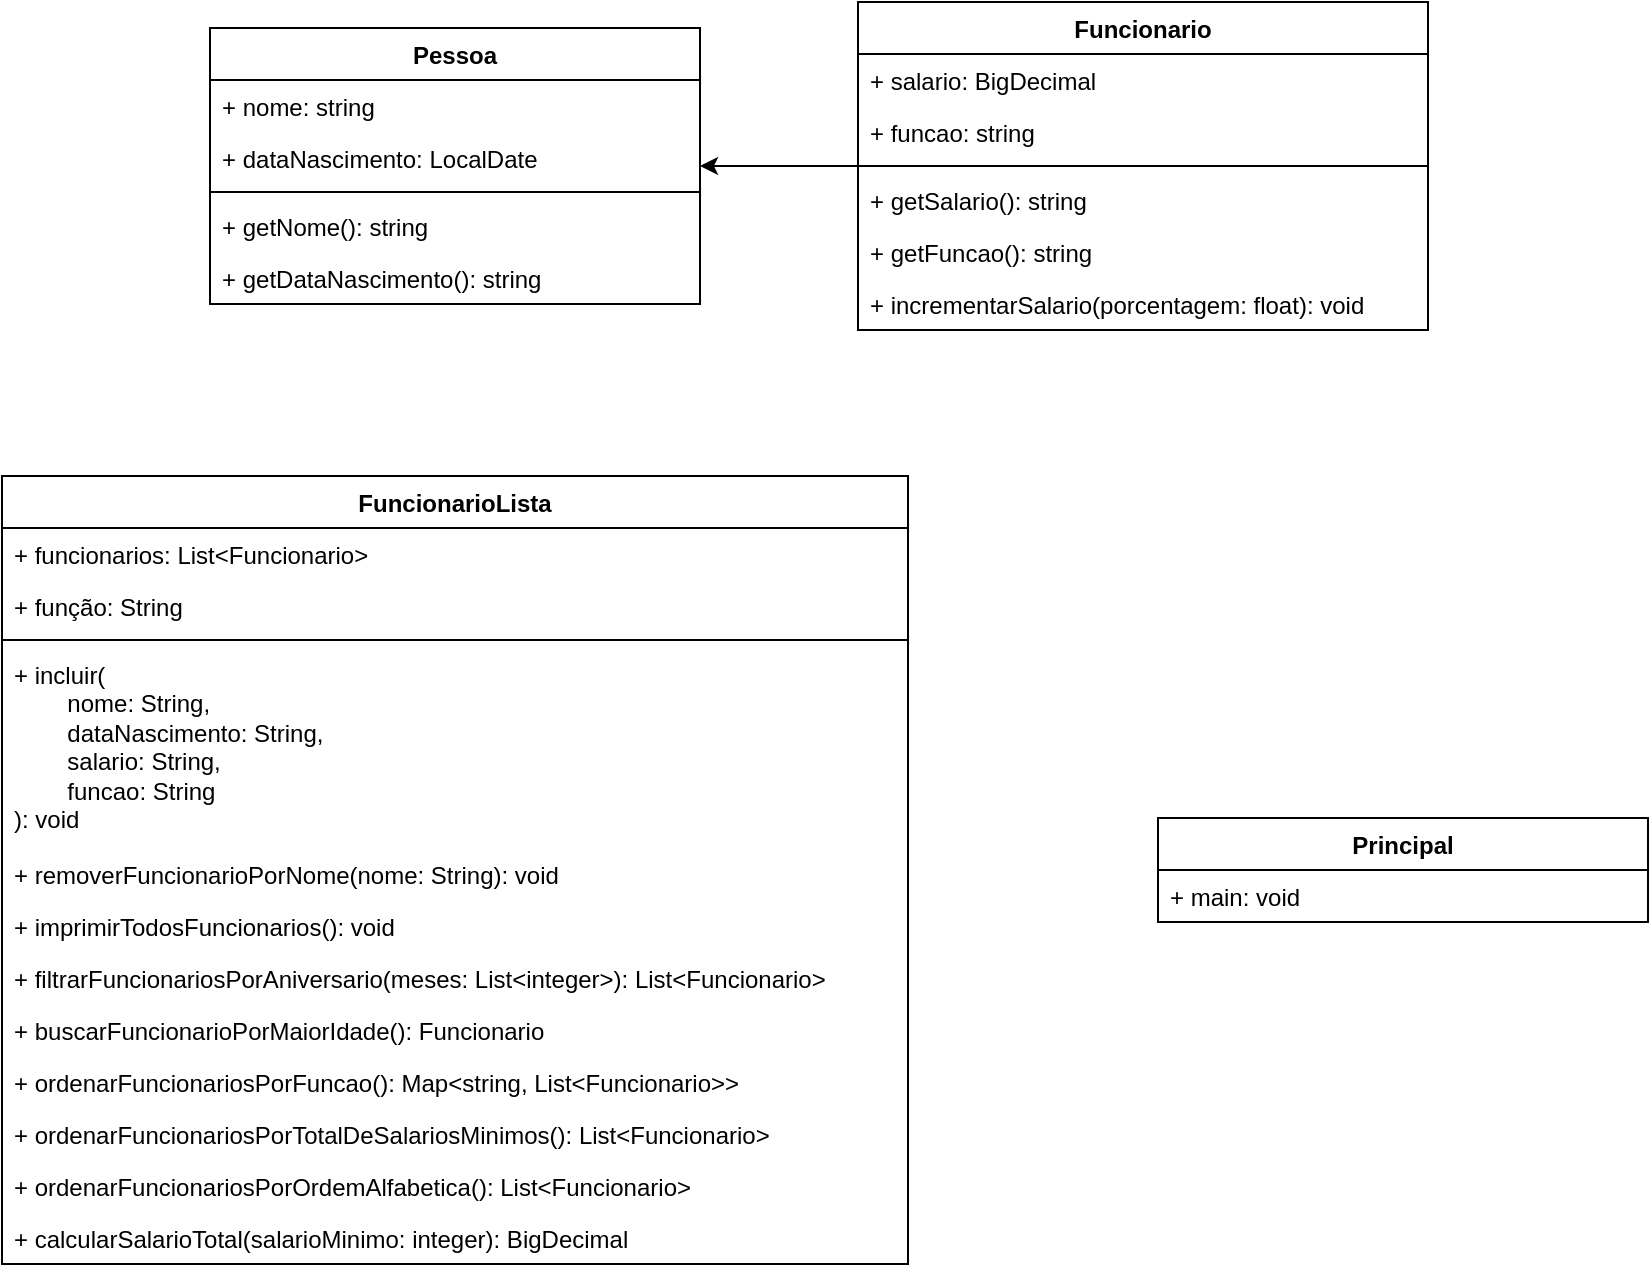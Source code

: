 <mxfile version="25.0.3">
  <diagram name="Page-1" id="eWb05AImrO62Ct0sIbQG">
    <mxGraphModel dx="3259" dy="754" grid="0" gridSize="10" guides="1" tooltips="1" connect="1" arrows="1" fold="1" page="1" pageScale="1" pageWidth="2000" pageHeight="2000" math="0" shadow="0">
      <root>
        <mxCell id="0" />
        <mxCell id="1" parent="0" />
        <mxCell id="lLAdhfrcRFMC1gTkx8Nv-1" value="Pessoa" style="swimlane;fontStyle=1;align=center;verticalAlign=top;childLayout=stackLayout;horizontal=1;startSize=26;horizontalStack=0;resizeParent=1;resizeParentMax=0;resizeLast=0;collapsible=1;marginBottom=0;whiteSpace=wrap;html=1;" vertex="1" parent="1">
          <mxGeometry x="-25" y="528" width="245" height="138" as="geometry" />
        </mxCell>
        <mxCell id="lLAdhfrcRFMC1gTkx8Nv-2" value="+ nome: string" style="text;strokeColor=none;fillColor=none;align=left;verticalAlign=top;spacingLeft=4;spacingRight=4;overflow=hidden;rotatable=0;points=[[0,0.5],[1,0.5]];portConstraint=eastwest;whiteSpace=wrap;html=1;" vertex="1" parent="lLAdhfrcRFMC1gTkx8Nv-1">
          <mxGeometry y="26" width="245" height="26" as="geometry" />
        </mxCell>
        <mxCell id="lLAdhfrcRFMC1gTkx8Nv-5" value="+ dataNascimento: LocalDate" style="text;strokeColor=none;fillColor=none;align=left;verticalAlign=top;spacingLeft=4;spacingRight=4;overflow=hidden;rotatable=0;points=[[0,0.5],[1,0.5]];portConstraint=eastwest;whiteSpace=wrap;html=1;" vertex="1" parent="lLAdhfrcRFMC1gTkx8Nv-1">
          <mxGeometry y="52" width="245" height="26" as="geometry" />
        </mxCell>
        <mxCell id="lLAdhfrcRFMC1gTkx8Nv-3" value="" style="line;strokeWidth=1;fillColor=none;align=left;verticalAlign=middle;spacingTop=-1;spacingLeft=3;spacingRight=3;rotatable=0;labelPosition=right;points=[];portConstraint=eastwest;strokeColor=inherit;" vertex="1" parent="lLAdhfrcRFMC1gTkx8Nv-1">
          <mxGeometry y="78" width="245" height="8" as="geometry" />
        </mxCell>
        <mxCell id="lLAdhfrcRFMC1gTkx8Nv-4" value="+ getNome(): string" style="text;strokeColor=none;fillColor=none;align=left;verticalAlign=top;spacingLeft=4;spacingRight=4;overflow=hidden;rotatable=0;points=[[0,0.5],[1,0.5]];portConstraint=eastwest;whiteSpace=wrap;html=1;" vertex="1" parent="lLAdhfrcRFMC1gTkx8Nv-1">
          <mxGeometry y="86" width="245" height="26" as="geometry" />
        </mxCell>
        <mxCell id="lLAdhfrcRFMC1gTkx8Nv-25" value="+ getDataNascimento(): string" style="text;strokeColor=none;fillColor=none;align=left;verticalAlign=top;spacingLeft=4;spacingRight=4;overflow=hidden;rotatable=0;points=[[0,0.5],[1,0.5]];portConstraint=eastwest;whiteSpace=wrap;html=1;" vertex="1" parent="lLAdhfrcRFMC1gTkx8Nv-1">
          <mxGeometry y="112" width="245" height="26" as="geometry" />
        </mxCell>
        <mxCell id="lLAdhfrcRFMC1gTkx8Nv-11" style="edgeStyle=orthogonalEdgeStyle;rounded=0;orthogonalLoop=1;jettySize=auto;html=1;" edge="1" parent="1" source="lLAdhfrcRFMC1gTkx8Nv-6" target="lLAdhfrcRFMC1gTkx8Nv-1">
          <mxGeometry relative="1" as="geometry" />
        </mxCell>
        <mxCell id="lLAdhfrcRFMC1gTkx8Nv-6" value="Funcionario" style="swimlane;fontStyle=1;align=center;verticalAlign=top;childLayout=stackLayout;horizontal=1;startSize=26;horizontalStack=0;resizeParent=1;resizeParentMax=0;resizeLast=0;collapsible=1;marginBottom=0;whiteSpace=wrap;html=1;" vertex="1" parent="1">
          <mxGeometry x="299" y="515" width="285" height="164" as="geometry" />
        </mxCell>
        <mxCell id="lLAdhfrcRFMC1gTkx8Nv-7" value="+ salario: BigDecimal" style="text;strokeColor=none;fillColor=none;align=left;verticalAlign=top;spacingLeft=4;spacingRight=4;overflow=hidden;rotatable=0;points=[[0,0.5],[1,0.5]];portConstraint=eastwest;whiteSpace=wrap;html=1;" vertex="1" parent="lLAdhfrcRFMC1gTkx8Nv-6">
          <mxGeometry y="26" width="285" height="26" as="geometry" />
        </mxCell>
        <mxCell id="lLAdhfrcRFMC1gTkx8Nv-8" value="+ funcao: string" style="text;strokeColor=none;fillColor=none;align=left;verticalAlign=top;spacingLeft=4;spacingRight=4;overflow=hidden;rotatable=0;points=[[0,0.5],[1,0.5]];portConstraint=eastwest;whiteSpace=wrap;html=1;" vertex="1" parent="lLAdhfrcRFMC1gTkx8Nv-6">
          <mxGeometry y="52" width="285" height="26" as="geometry" />
        </mxCell>
        <mxCell id="lLAdhfrcRFMC1gTkx8Nv-9" value="" style="line;strokeWidth=1;fillColor=none;align=left;verticalAlign=middle;spacingTop=-1;spacingLeft=3;spacingRight=3;rotatable=0;labelPosition=right;points=[];portConstraint=eastwest;strokeColor=inherit;" vertex="1" parent="lLAdhfrcRFMC1gTkx8Nv-6">
          <mxGeometry y="78" width="285" height="8" as="geometry" />
        </mxCell>
        <mxCell id="lLAdhfrcRFMC1gTkx8Nv-10" value="+ getSalario(): string" style="text;strokeColor=none;fillColor=none;align=left;verticalAlign=top;spacingLeft=4;spacingRight=4;overflow=hidden;rotatable=0;points=[[0,0.5],[1,0.5]];portConstraint=eastwest;whiteSpace=wrap;html=1;" vertex="1" parent="lLAdhfrcRFMC1gTkx8Nv-6">
          <mxGeometry y="86" width="285" height="26" as="geometry" />
        </mxCell>
        <mxCell id="lLAdhfrcRFMC1gTkx8Nv-26" value="+ getFuncao(): string" style="text;strokeColor=none;fillColor=none;align=left;verticalAlign=top;spacingLeft=4;spacingRight=4;overflow=hidden;rotatable=0;points=[[0,0.5],[1,0.5]];portConstraint=eastwest;whiteSpace=wrap;html=1;" vertex="1" parent="lLAdhfrcRFMC1gTkx8Nv-6">
          <mxGeometry y="112" width="285" height="26" as="geometry" />
        </mxCell>
        <mxCell id="lLAdhfrcRFMC1gTkx8Nv-30" value="+ incrementarSalario(porcentagem: float): void" style="text;strokeColor=none;fillColor=none;align=left;verticalAlign=top;spacingLeft=4;spacingRight=4;overflow=hidden;rotatable=0;points=[[0,0.5],[1,0.5]];portConstraint=eastwest;whiteSpace=wrap;html=1;" vertex="1" parent="lLAdhfrcRFMC1gTkx8Nv-6">
          <mxGeometry y="138" width="285" height="26" as="geometry" />
        </mxCell>
        <mxCell id="lLAdhfrcRFMC1gTkx8Nv-12" value="FuncionarioLista" style="swimlane;fontStyle=1;align=center;verticalAlign=top;childLayout=stackLayout;horizontal=1;startSize=26;horizontalStack=0;resizeParent=1;resizeParentMax=0;resizeLast=0;collapsible=1;marginBottom=0;whiteSpace=wrap;html=1;" vertex="1" parent="1">
          <mxGeometry x="-129" y="752" width="453" height="394" as="geometry" />
        </mxCell>
        <mxCell id="lLAdhfrcRFMC1gTkx8Nv-13" value="+ funcionarios: List&amp;lt;Funcionario&amp;gt;" style="text;strokeColor=none;fillColor=none;align=left;verticalAlign=top;spacingLeft=4;spacingRight=4;overflow=hidden;rotatable=0;points=[[0,0.5],[1,0.5]];portConstraint=eastwest;whiteSpace=wrap;html=1;" vertex="1" parent="lLAdhfrcRFMC1gTkx8Nv-12">
          <mxGeometry y="26" width="453" height="26" as="geometry" />
        </mxCell>
        <mxCell id="lLAdhfrcRFMC1gTkx8Nv-14" value="+ função: String" style="text;strokeColor=none;fillColor=none;align=left;verticalAlign=top;spacingLeft=4;spacingRight=4;overflow=hidden;rotatable=0;points=[[0,0.5],[1,0.5]];portConstraint=eastwest;whiteSpace=wrap;html=1;" vertex="1" parent="lLAdhfrcRFMC1gTkx8Nv-12">
          <mxGeometry y="52" width="453" height="26" as="geometry" />
        </mxCell>
        <mxCell id="lLAdhfrcRFMC1gTkx8Nv-15" value="" style="line;strokeWidth=1;fillColor=none;align=left;verticalAlign=middle;spacingTop=-1;spacingLeft=3;spacingRight=3;rotatable=0;labelPosition=right;points=[];portConstraint=eastwest;strokeColor=inherit;" vertex="1" parent="lLAdhfrcRFMC1gTkx8Nv-12">
          <mxGeometry y="78" width="453" height="8" as="geometry" />
        </mxCell>
        <mxCell id="lLAdhfrcRFMC1gTkx8Nv-16" value="+ incluir(&lt;div&gt;&lt;span style=&quot;white-space: pre;&quot;&gt;&#x9;&lt;/span&gt;nome: String,&lt;/div&gt;&lt;div&gt;&lt;span style=&quot;white-space: pre;&quot;&gt;&#x9;&lt;/span&gt;dataNascimento: String,&lt;br&gt;&lt;/div&gt;&lt;div&gt;&lt;span style=&quot;white-space: pre;&quot;&gt;&#x9;&lt;/span&gt;salario: String,&lt;br&gt;&lt;/div&gt;&lt;div&gt;&lt;span style=&quot;white-space: pre;&quot;&gt;&#x9;&lt;/span&gt;funcao: String&lt;br&gt;&lt;/div&gt;&lt;div&gt;): void&lt;/div&gt;&lt;div&gt;&lt;br&gt;&lt;/div&gt;&lt;div&gt;&lt;br&gt;&lt;/div&gt;" style="text;strokeColor=none;fillColor=none;align=left;verticalAlign=top;spacingLeft=4;spacingRight=4;overflow=hidden;rotatable=0;points=[[0,0.5],[1,0.5]];portConstraint=eastwest;whiteSpace=wrap;html=1;" vertex="1" parent="lLAdhfrcRFMC1gTkx8Nv-12">
          <mxGeometry y="86" width="453" height="100" as="geometry" />
        </mxCell>
        <mxCell id="lLAdhfrcRFMC1gTkx8Nv-22" value="+ removerFuncionarioPorNome(nome: String): void" style="text;strokeColor=none;fillColor=none;align=left;verticalAlign=top;spacingLeft=4;spacingRight=4;overflow=hidden;rotatable=0;points=[[0,0.5],[1,0.5]];portConstraint=eastwest;whiteSpace=wrap;html=1;" vertex="1" parent="lLAdhfrcRFMC1gTkx8Nv-12">
          <mxGeometry y="186" width="453" height="26" as="geometry" />
        </mxCell>
        <mxCell id="lLAdhfrcRFMC1gTkx8Nv-27" value="+ imprimirTodosFuncionarios(): void" style="text;strokeColor=none;fillColor=none;align=left;verticalAlign=top;spacingLeft=4;spacingRight=4;overflow=hidden;rotatable=0;points=[[0,0.5],[1,0.5]];portConstraint=eastwest;whiteSpace=wrap;html=1;" vertex="1" parent="lLAdhfrcRFMC1gTkx8Nv-12">
          <mxGeometry y="212" width="453" height="26" as="geometry" />
        </mxCell>
        <mxCell id="lLAdhfrcRFMC1gTkx8Nv-32" value="+ filtrarFuncionariosPorAniversario(meses: List&amp;lt;integer&amp;gt;): List&amp;lt;Funcionario&amp;gt;" style="text;strokeColor=none;fillColor=none;align=left;verticalAlign=top;spacingLeft=4;spacingRight=4;overflow=hidden;rotatable=0;points=[[0,0.5],[1,0.5]];portConstraint=eastwest;whiteSpace=wrap;html=1;" vertex="1" parent="lLAdhfrcRFMC1gTkx8Nv-12">
          <mxGeometry y="238" width="453" height="26" as="geometry" />
        </mxCell>
        <mxCell id="lLAdhfrcRFMC1gTkx8Nv-33" value="+ buscarFuncionarioPorMaiorIdade(): Funcionario" style="text;strokeColor=none;fillColor=none;align=left;verticalAlign=top;spacingLeft=4;spacingRight=4;overflow=hidden;rotatable=0;points=[[0,0.5],[1,0.5]];portConstraint=eastwest;whiteSpace=wrap;html=1;" vertex="1" parent="lLAdhfrcRFMC1gTkx8Nv-12">
          <mxGeometry y="264" width="453" height="26" as="geometry" />
        </mxCell>
        <mxCell id="lLAdhfrcRFMC1gTkx8Nv-31" value="+ ordenarFuncionariosPorFuncao(): Map&amp;lt;string, List&amp;lt;Funcionario&amp;gt;&amp;gt;" style="text;strokeColor=none;fillColor=none;align=left;verticalAlign=top;spacingLeft=4;spacingRight=4;overflow=hidden;rotatable=0;points=[[0,0.5],[1,0.5]];portConstraint=eastwest;whiteSpace=wrap;html=1;" vertex="1" parent="lLAdhfrcRFMC1gTkx8Nv-12">
          <mxGeometry y="290" width="453" height="26" as="geometry" />
        </mxCell>
        <mxCell id="lLAdhfrcRFMC1gTkx8Nv-36" value="+ ordenarFuncionariosPorTotalDeSalariosMinimos(): List&amp;lt;Funcionario&amp;gt;" style="text;strokeColor=none;fillColor=none;align=left;verticalAlign=top;spacingLeft=4;spacingRight=4;overflow=hidden;rotatable=0;points=[[0,0.5],[1,0.5]];portConstraint=eastwest;whiteSpace=wrap;html=1;" vertex="1" parent="lLAdhfrcRFMC1gTkx8Nv-12">
          <mxGeometry y="316" width="453" height="26" as="geometry" />
        </mxCell>
        <mxCell id="lLAdhfrcRFMC1gTkx8Nv-34" value="+ ordenarFuncionariosPorOrdemAlfabetica(): List&amp;lt;Funcionario&amp;gt;" style="text;strokeColor=none;fillColor=none;align=left;verticalAlign=top;spacingLeft=4;spacingRight=4;overflow=hidden;rotatable=0;points=[[0,0.5],[1,0.5]];portConstraint=eastwest;whiteSpace=wrap;html=1;" vertex="1" parent="lLAdhfrcRFMC1gTkx8Nv-12">
          <mxGeometry y="342" width="453" height="26" as="geometry" />
        </mxCell>
        <mxCell id="lLAdhfrcRFMC1gTkx8Nv-35" value="+ calcularSalarioTotal(salarioMinimo: integer): BigDecimal" style="text;strokeColor=none;fillColor=none;align=left;verticalAlign=top;spacingLeft=4;spacingRight=4;overflow=hidden;rotatable=0;points=[[0,0.5],[1,0.5]];portConstraint=eastwest;whiteSpace=wrap;html=1;" vertex="1" parent="lLAdhfrcRFMC1gTkx8Nv-12">
          <mxGeometry y="368" width="453" height="26" as="geometry" />
        </mxCell>
        <mxCell id="lLAdhfrcRFMC1gTkx8Nv-17" value="Principal" style="swimlane;fontStyle=1;align=center;verticalAlign=top;childLayout=stackLayout;horizontal=1;startSize=26;horizontalStack=0;resizeParent=1;resizeParentMax=0;resizeLast=0;collapsible=1;marginBottom=0;whiteSpace=wrap;html=1;" vertex="1" parent="1">
          <mxGeometry x="449" y="923" width="245" height="52" as="geometry" />
        </mxCell>
        <mxCell id="lLAdhfrcRFMC1gTkx8Nv-18" value="+ main: void" style="text;strokeColor=none;fillColor=none;align=left;verticalAlign=top;spacingLeft=4;spacingRight=4;overflow=hidden;rotatable=0;points=[[0,0.5],[1,0.5]];portConstraint=eastwest;whiteSpace=wrap;html=1;" vertex="1" parent="lLAdhfrcRFMC1gTkx8Nv-17">
          <mxGeometry y="26" width="245" height="26" as="geometry" />
        </mxCell>
      </root>
    </mxGraphModel>
  </diagram>
</mxfile>
